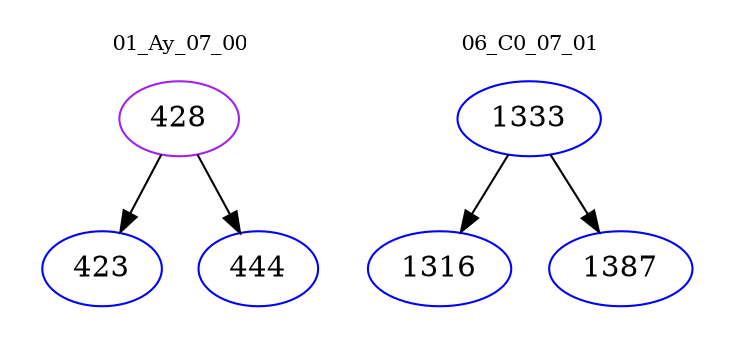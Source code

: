 digraph{
subgraph cluster_0 {
color = white
label = "01_Ay_07_00";
fontsize=10;
T0_428 [label="428", color="purple"]
T0_428 -> T0_423 [color="black"]
T0_423 [label="423", color="blue"]
T0_428 -> T0_444 [color="black"]
T0_444 [label="444", color="blue"]
}
subgraph cluster_1 {
color = white
label = "06_C0_07_01";
fontsize=10;
T1_1333 [label="1333", color="blue"]
T1_1333 -> T1_1316 [color="black"]
T1_1316 [label="1316", color="blue"]
T1_1333 -> T1_1387 [color="black"]
T1_1387 [label="1387", color="blue"]
}
}
